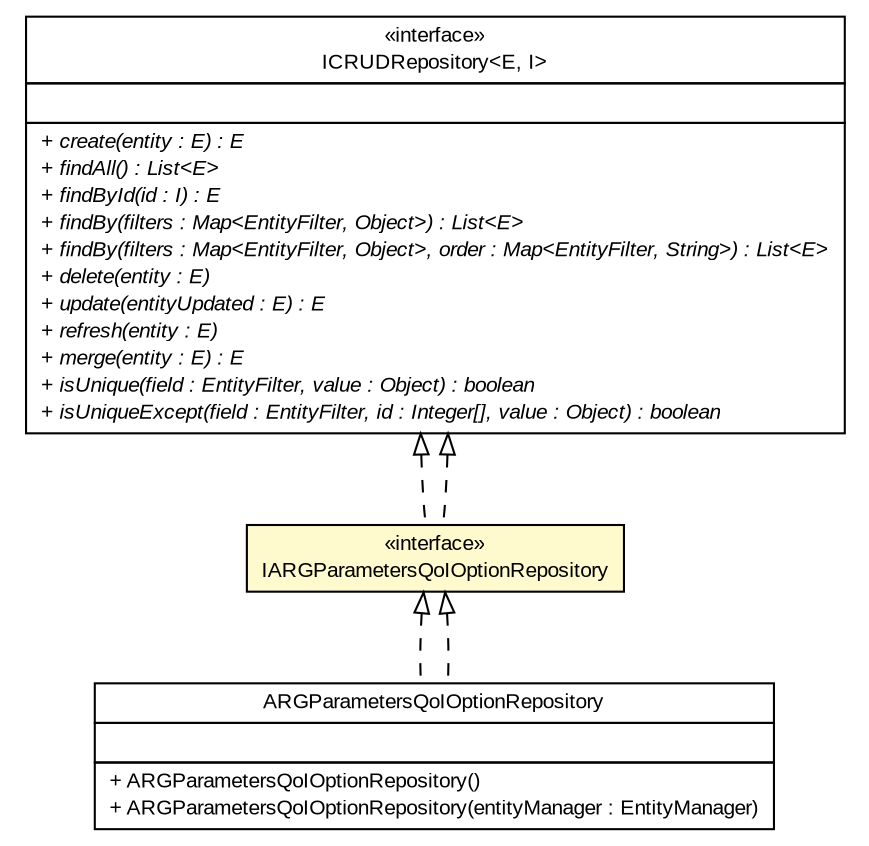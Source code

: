 #!/usr/local/bin/dot
#
# Class diagram 
# Generated by UMLGraph version R5_6-24-gf6e263 (http://www.umlgraph.org/)
#

digraph G {
	edge [fontname="arial",fontsize=10,labelfontname="arial",labelfontsize=10];
	node [fontname="arial",fontsize=10,shape=plaintext];
	nodesep=0.25;
	ranksep=0.5;
	// gov.sandia.cf.dao.IARGParametersQoIOptionRepository
	c139343 [label=<<table title="gov.sandia.cf.dao.IARGParametersQoIOptionRepository" border="0" cellborder="1" cellspacing="0" cellpadding="2" port="p" bgcolor="lemonChiffon" href="./IARGParametersQoIOptionRepository.html">
		<tr><td><table border="0" cellspacing="0" cellpadding="1">
<tr><td align="center" balign="center"> &#171;interface&#187; </td></tr>
<tr><td align="center" balign="center"> IARGParametersQoIOptionRepository </td></tr>
		</table></td></tr>
		</table>>, URL="./IARGParametersQoIOptionRepository.html", fontname="arial", fontcolor="black", fontsize=10.0];
	// gov.sandia.cf.dao.ICRUDRepository<E, I>
	c139347 [label=<<table title="gov.sandia.cf.dao.ICRUDRepository" border="0" cellborder="1" cellspacing="0" cellpadding="2" port="p" href="./ICRUDRepository.html">
		<tr><td><table border="0" cellspacing="0" cellpadding="1">
<tr><td align="center" balign="center"> &#171;interface&#187; </td></tr>
<tr><td align="center" balign="center"> ICRUDRepository&lt;E, I&gt; </td></tr>
		</table></td></tr>
		<tr><td><table border="0" cellspacing="0" cellpadding="1">
<tr><td align="left" balign="left">  </td></tr>
		</table></td></tr>
		<tr><td><table border="0" cellspacing="0" cellpadding="1">
<tr><td align="left" balign="left"><font face="arial italic" point-size="10.0"> + create(entity : E) : E </font></td></tr>
<tr><td align="left" balign="left"><font face="arial italic" point-size="10.0"> + findAll() : List&lt;E&gt; </font></td></tr>
<tr><td align="left" balign="left"><font face="arial italic" point-size="10.0"> + findById(id : I) : E </font></td></tr>
<tr><td align="left" balign="left"><font face="arial italic" point-size="10.0"> + findBy(filters : Map&lt;EntityFilter, Object&gt;) : List&lt;E&gt; </font></td></tr>
<tr><td align="left" balign="left"><font face="arial italic" point-size="10.0"> + findBy(filters : Map&lt;EntityFilter, Object&gt;, order : Map&lt;EntityFilter, String&gt;) : List&lt;E&gt; </font></td></tr>
<tr><td align="left" balign="left"><font face="arial italic" point-size="10.0"> + delete(entity : E) </font></td></tr>
<tr><td align="left" balign="left"><font face="arial italic" point-size="10.0"> + update(entityUpdated : E) : E </font></td></tr>
<tr><td align="left" balign="left"><font face="arial italic" point-size="10.0"> + refresh(entity : E) </font></td></tr>
<tr><td align="left" balign="left"><font face="arial italic" point-size="10.0"> + merge(entity : E) : E </font></td></tr>
<tr><td align="left" balign="left"><font face="arial italic" point-size="10.0"> + isUnique(field : EntityFilter, value : Object) : boolean </font></td></tr>
<tr><td align="left" balign="left"><font face="arial italic" point-size="10.0"> + isUniqueExcept(field : EntityFilter, id : Integer[], value : Object) : boolean </font></td></tr>
		</table></td></tr>
		</table>>, URL="./ICRUDRepository.html", fontname="arial", fontcolor="black", fontsize=10.0];
	// gov.sandia.cf.dao.impl.ARGParametersQoIOptionRepository
	c139361 [label=<<table title="gov.sandia.cf.dao.impl.ARGParametersQoIOptionRepository" border="0" cellborder="1" cellspacing="0" cellpadding="2" port="p" href="./impl/ARGParametersQoIOptionRepository.html">
		<tr><td><table border="0" cellspacing="0" cellpadding="1">
<tr><td align="center" balign="center"> ARGParametersQoIOptionRepository </td></tr>
		</table></td></tr>
		<tr><td><table border="0" cellspacing="0" cellpadding="1">
<tr><td align="left" balign="left">  </td></tr>
		</table></td></tr>
		<tr><td><table border="0" cellspacing="0" cellpadding="1">
<tr><td align="left" balign="left"> + ARGParametersQoIOptionRepository() </td></tr>
<tr><td align="left" balign="left"> + ARGParametersQoIOptionRepository(entityManager : EntityManager) </td></tr>
		</table></td></tr>
		</table>>, URL="./impl/ARGParametersQoIOptionRepository.html", fontname="arial", fontcolor="black", fontsize=10.0];
	//gov.sandia.cf.dao.IARGParametersQoIOptionRepository implements gov.sandia.cf.dao.ICRUDRepository<E, I>
	c139347:p -> c139343:p [dir=back,arrowtail=empty,style=dashed];
	//gov.sandia.cf.dao.impl.ARGParametersQoIOptionRepository implements gov.sandia.cf.dao.IARGParametersQoIOptionRepository
	c139343:p -> c139361:p [dir=back,arrowtail=empty,style=dashed];
	//gov.sandia.cf.dao.IARGParametersQoIOptionRepository implements gov.sandia.cf.dao.ICRUDRepository<E, I>
	c139347:p -> c139343:p [dir=back,arrowtail=empty,style=dashed];
	//gov.sandia.cf.dao.impl.ARGParametersQoIOptionRepository implements gov.sandia.cf.dao.IARGParametersQoIOptionRepository
	c139343:p -> c139361:p [dir=back,arrowtail=empty,style=dashed];
}

